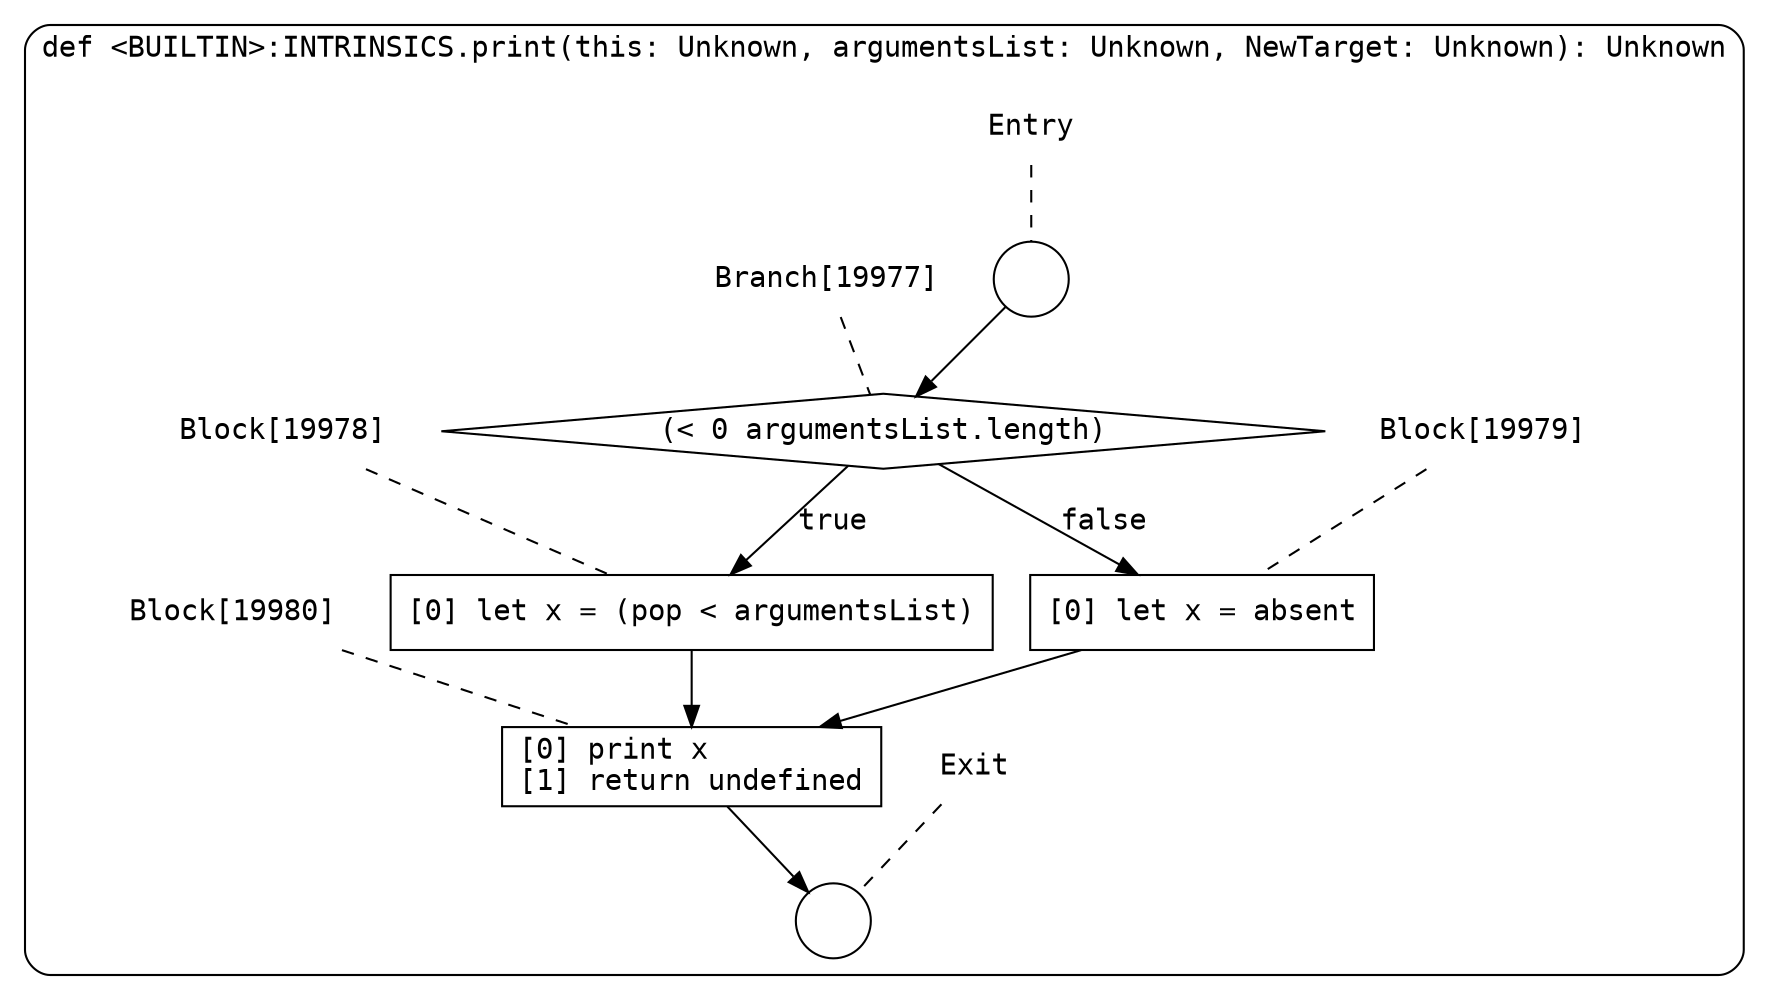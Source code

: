 digraph {
  graph [fontname = "Consolas"]
  node [fontname = "Consolas"]
  edge [fontname = "Consolas"]
  subgraph cluster2683 {
    label = "def <BUILTIN>:INTRINSICS.print(this: Unknown, argumentsList: Unknown, NewTarget: Unknown): Unknown"
    style = rounded
    cluster2683_entry_name [shape=none, label=<<font color="black">Entry</font>>]
    cluster2683_entry_name -> cluster2683_entry [arrowhead=none, color="black", style=dashed]
    cluster2683_entry [shape=circle label=" " color="black" fillcolor="white" style=filled]
    cluster2683_entry -> node19977 [color="black"]
    cluster2683_exit_name [shape=none, label=<<font color="black">Exit</font>>]
    cluster2683_exit_name -> cluster2683_exit [arrowhead=none, color="black", style=dashed]
    cluster2683_exit [shape=circle label=" " color="black" fillcolor="white" style=filled]
    node19977_name [shape=none, label=<<font color="black">Branch[19977]</font>>]
    node19977_name -> node19977 [arrowhead=none, color="black", style=dashed]
    node19977 [shape=diamond, label=<<font color="black">(&lt; 0 argumentsList.length)</font>> color="black" fillcolor="white", style=filled]
    node19977 -> node19978 [label=<<font color="black">true</font>> color="black"]
    node19977 -> node19979 [label=<<font color="black">false</font>> color="black"]
    node19978_name [shape=none, label=<<font color="black">Block[19978]</font>>]
    node19978_name -> node19978 [arrowhead=none, color="black", style=dashed]
    node19978 [shape=box, label=<<font color="black">[0] let x = (pop &lt; argumentsList)<BR ALIGN="LEFT"/></font>> color="black" fillcolor="white", style=filled]
    node19978 -> node19980 [color="black"]
    node19979_name [shape=none, label=<<font color="black">Block[19979]</font>>]
    node19979_name -> node19979 [arrowhead=none, color="black", style=dashed]
    node19979 [shape=box, label=<<font color="black">[0] let x = absent<BR ALIGN="LEFT"/></font>> color="black" fillcolor="white", style=filled]
    node19979 -> node19980 [color="black"]
    node19980_name [shape=none, label=<<font color="black">Block[19980]</font>>]
    node19980_name -> node19980 [arrowhead=none, color="black", style=dashed]
    node19980 [shape=box, label=<<font color="black">[0] print x<BR ALIGN="LEFT"/>[1] return undefined<BR ALIGN="LEFT"/></font>> color="black" fillcolor="white", style=filled]
    node19980 -> cluster2683_exit [color="black"]
  }
}